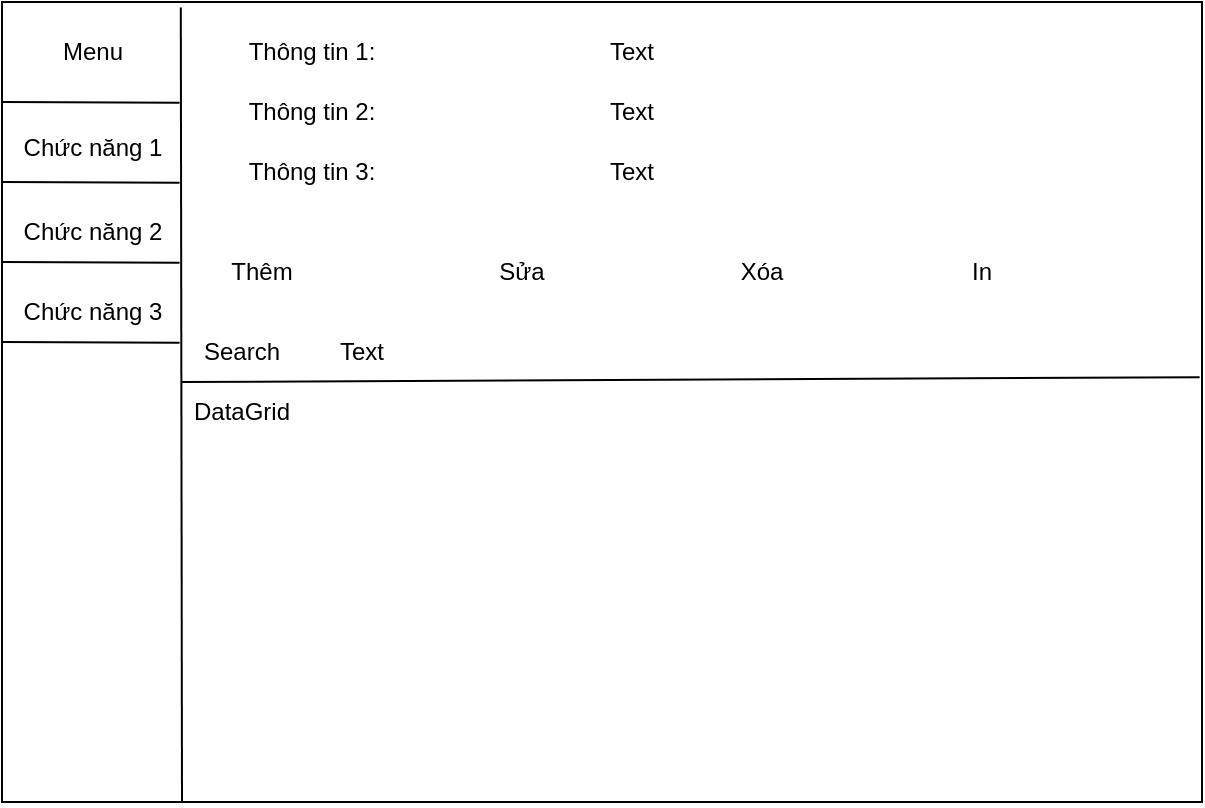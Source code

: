 <mxfile version="24.8.4">
  <diagram name="Trang-1" id="UXWeO3AOHdjiO6GPO4TS">
    <mxGraphModel dx="1050" dy="522" grid="1" gridSize="10" guides="1" tooltips="1" connect="1" arrows="1" fold="1" page="1" pageScale="1" pageWidth="827" pageHeight="1169" math="0" shadow="0">
      <root>
        <mxCell id="0" />
        <mxCell id="1" parent="0" />
        <mxCell id="EuXpPbi8LBOhzLdkTvKn-1" value="" style="rounded=0;whiteSpace=wrap;html=1;" vertex="1" parent="1">
          <mxGeometry x="80" y="40" width="600" height="400" as="geometry" />
        </mxCell>
        <mxCell id="EuXpPbi8LBOhzLdkTvKn-3" value="" style="endArrow=none;html=1;rounded=0;entryX=0.149;entryY=0.007;entryDx=0;entryDy=0;entryPerimeter=0;exitX=0.15;exitY=1.001;exitDx=0;exitDy=0;exitPerimeter=0;" edge="1" parent="1" source="EuXpPbi8LBOhzLdkTvKn-1" target="EuXpPbi8LBOhzLdkTvKn-1">
          <mxGeometry width="50" height="50" relative="1" as="geometry">
            <mxPoint x="510" y="290" as="sourcePoint" />
            <mxPoint x="560" y="240" as="targetPoint" />
          </mxGeometry>
        </mxCell>
        <mxCell id="EuXpPbi8LBOhzLdkTvKn-4" value="" style="endArrow=none;html=1;rounded=0;exitX=0.002;exitY=0.209;exitDx=0;exitDy=0;exitPerimeter=0;" edge="1" parent="1">
          <mxGeometry width="50" height="50" relative="1" as="geometry">
            <mxPoint x="80.0" y="90.0" as="sourcePoint" />
            <mxPoint x="168.8" y="90.4" as="targetPoint" />
          </mxGeometry>
        </mxCell>
        <mxCell id="EuXpPbi8LBOhzLdkTvKn-5" value="" style="endArrow=none;html=1;rounded=0;exitX=0.002;exitY=0.209;exitDx=0;exitDy=0;exitPerimeter=0;" edge="1" parent="1">
          <mxGeometry width="50" height="50" relative="1" as="geometry">
            <mxPoint x="80.0" y="130.0" as="sourcePoint" />
            <mxPoint x="168.8" y="130.4" as="targetPoint" />
          </mxGeometry>
        </mxCell>
        <mxCell id="EuXpPbi8LBOhzLdkTvKn-6" value="" style="endArrow=none;html=1;rounded=0;exitX=0.002;exitY=0.209;exitDx=0;exitDy=0;exitPerimeter=0;" edge="1" parent="1">
          <mxGeometry width="50" height="50" relative="1" as="geometry">
            <mxPoint x="80.0" y="170.0" as="sourcePoint" />
            <mxPoint x="168.8" y="170.4" as="targetPoint" />
          </mxGeometry>
        </mxCell>
        <mxCell id="EuXpPbi8LBOhzLdkTvKn-7" value="" style="endArrow=none;html=1;rounded=0;exitX=0.002;exitY=0.209;exitDx=0;exitDy=0;exitPerimeter=0;" edge="1" parent="1">
          <mxGeometry width="50" height="50" relative="1" as="geometry">
            <mxPoint x="80.0" y="210.0" as="sourcePoint" />
            <mxPoint x="168.8" y="210.4" as="targetPoint" />
          </mxGeometry>
        </mxCell>
        <mxCell id="EuXpPbi8LBOhzLdkTvKn-11" value="Menu" style="text;html=1;align=center;verticalAlign=middle;resizable=0;points=[];autosize=1;strokeColor=none;fillColor=none;" vertex="1" parent="1">
          <mxGeometry x="100" y="50" width="50" height="30" as="geometry" />
        </mxCell>
        <mxCell id="EuXpPbi8LBOhzLdkTvKn-12" value="Chức năng 1" style="text;html=1;align=center;verticalAlign=middle;resizable=0;points=[];autosize=1;strokeColor=none;fillColor=none;" vertex="1" parent="1">
          <mxGeometry x="80" y="98" width="90" height="30" as="geometry" />
        </mxCell>
        <mxCell id="EuXpPbi8LBOhzLdkTvKn-13" value="Chức năng 2" style="text;html=1;align=center;verticalAlign=middle;resizable=0;points=[];autosize=1;strokeColor=none;fillColor=none;" vertex="1" parent="1">
          <mxGeometry x="80" y="140" width="90" height="30" as="geometry" />
        </mxCell>
        <mxCell id="EuXpPbi8LBOhzLdkTvKn-14" value="Chức năng 3" style="text;html=1;align=center;verticalAlign=middle;resizable=0;points=[];autosize=1;strokeColor=none;fillColor=none;" vertex="1" parent="1">
          <mxGeometry x="80" y="180" width="90" height="30" as="geometry" />
        </mxCell>
        <mxCell id="EuXpPbi8LBOhzLdkTvKn-15" value="" style="endArrow=none;html=1;rounded=0;entryX=0.998;entryY=0.469;entryDx=0;entryDy=0;entryPerimeter=0;" edge="1" parent="1" target="EuXpPbi8LBOhzLdkTvKn-1">
          <mxGeometry width="50" height="50" relative="1" as="geometry">
            <mxPoint x="170" y="230" as="sourcePoint" />
            <mxPoint x="560" y="240" as="targetPoint" />
          </mxGeometry>
        </mxCell>
        <mxCell id="EuXpPbi8LBOhzLdkTvKn-16" value="DataGrid" style="text;html=1;align=center;verticalAlign=middle;whiteSpace=wrap;rounded=0;" vertex="1" parent="1">
          <mxGeometry x="170" y="230" width="60" height="30" as="geometry" />
        </mxCell>
        <mxCell id="EuXpPbi8LBOhzLdkTvKn-17" value="Thông tin 2:" style="text;html=1;align=center;verticalAlign=middle;whiteSpace=wrap;rounded=0;" vertex="1" parent="1">
          <mxGeometry x="195" y="80" width="80" height="30" as="geometry" />
        </mxCell>
        <mxCell id="EuXpPbi8LBOhzLdkTvKn-18" value="Thông tin 1:" style="text;html=1;align=center;verticalAlign=middle;whiteSpace=wrap;rounded=0;" vertex="1" parent="1">
          <mxGeometry x="200" y="50" width="70" height="30" as="geometry" />
        </mxCell>
        <mxCell id="EuXpPbi8LBOhzLdkTvKn-19" value="Thông tin 3:" style="text;html=1;align=center;verticalAlign=middle;whiteSpace=wrap;rounded=0;" vertex="1" parent="1">
          <mxGeometry x="195" y="110" width="80" height="30" as="geometry" />
        </mxCell>
        <mxCell id="EuXpPbi8LBOhzLdkTvKn-20" value="Text" style="text;html=1;align=center;verticalAlign=middle;whiteSpace=wrap;rounded=0;" vertex="1" parent="1">
          <mxGeometry x="290" y="50" width="210" height="30" as="geometry" />
        </mxCell>
        <mxCell id="EuXpPbi8LBOhzLdkTvKn-21" value="Text" style="text;html=1;align=center;verticalAlign=middle;whiteSpace=wrap;rounded=0;" vertex="1" parent="1">
          <mxGeometry x="290" y="80" width="210" height="30" as="geometry" />
        </mxCell>
        <mxCell id="EuXpPbi8LBOhzLdkTvKn-22" value="Text" style="text;html=1;align=center;verticalAlign=middle;whiteSpace=wrap;rounded=0;" vertex="1" parent="1">
          <mxGeometry x="290" y="110" width="210" height="30" as="geometry" />
        </mxCell>
        <mxCell id="EuXpPbi8LBOhzLdkTvKn-23" value="Search" style="text;html=1;align=center;verticalAlign=middle;whiteSpace=wrap;rounded=0;" vertex="1" parent="1">
          <mxGeometry x="170" y="200" width="60" height="30" as="geometry" />
        </mxCell>
        <mxCell id="EuXpPbi8LBOhzLdkTvKn-24" value="Text" style="text;html=1;align=center;verticalAlign=middle;whiteSpace=wrap;rounded=0;" vertex="1" parent="1">
          <mxGeometry x="230" y="200" width="60" height="30" as="geometry" />
        </mxCell>
        <mxCell id="EuXpPbi8LBOhzLdkTvKn-25" value="Thêm" style="text;html=1;align=center;verticalAlign=middle;whiteSpace=wrap;rounded=0;" vertex="1" parent="1">
          <mxGeometry x="180" y="160" width="60" height="30" as="geometry" />
        </mxCell>
        <mxCell id="EuXpPbi8LBOhzLdkTvKn-26" value="Sửa" style="text;html=1;align=center;verticalAlign=middle;whiteSpace=wrap;rounded=0;" vertex="1" parent="1">
          <mxGeometry x="310" y="160" width="60" height="30" as="geometry" />
        </mxCell>
        <mxCell id="EuXpPbi8LBOhzLdkTvKn-27" value="Xóa" style="text;html=1;align=center;verticalAlign=middle;whiteSpace=wrap;rounded=0;" vertex="1" parent="1">
          <mxGeometry x="430" y="160" width="60" height="30" as="geometry" />
        </mxCell>
        <mxCell id="EuXpPbi8LBOhzLdkTvKn-28" value="In" style="text;html=1;align=center;verticalAlign=middle;whiteSpace=wrap;rounded=0;" vertex="1" parent="1">
          <mxGeometry x="540" y="160" width="60" height="30" as="geometry" />
        </mxCell>
      </root>
    </mxGraphModel>
  </diagram>
</mxfile>
